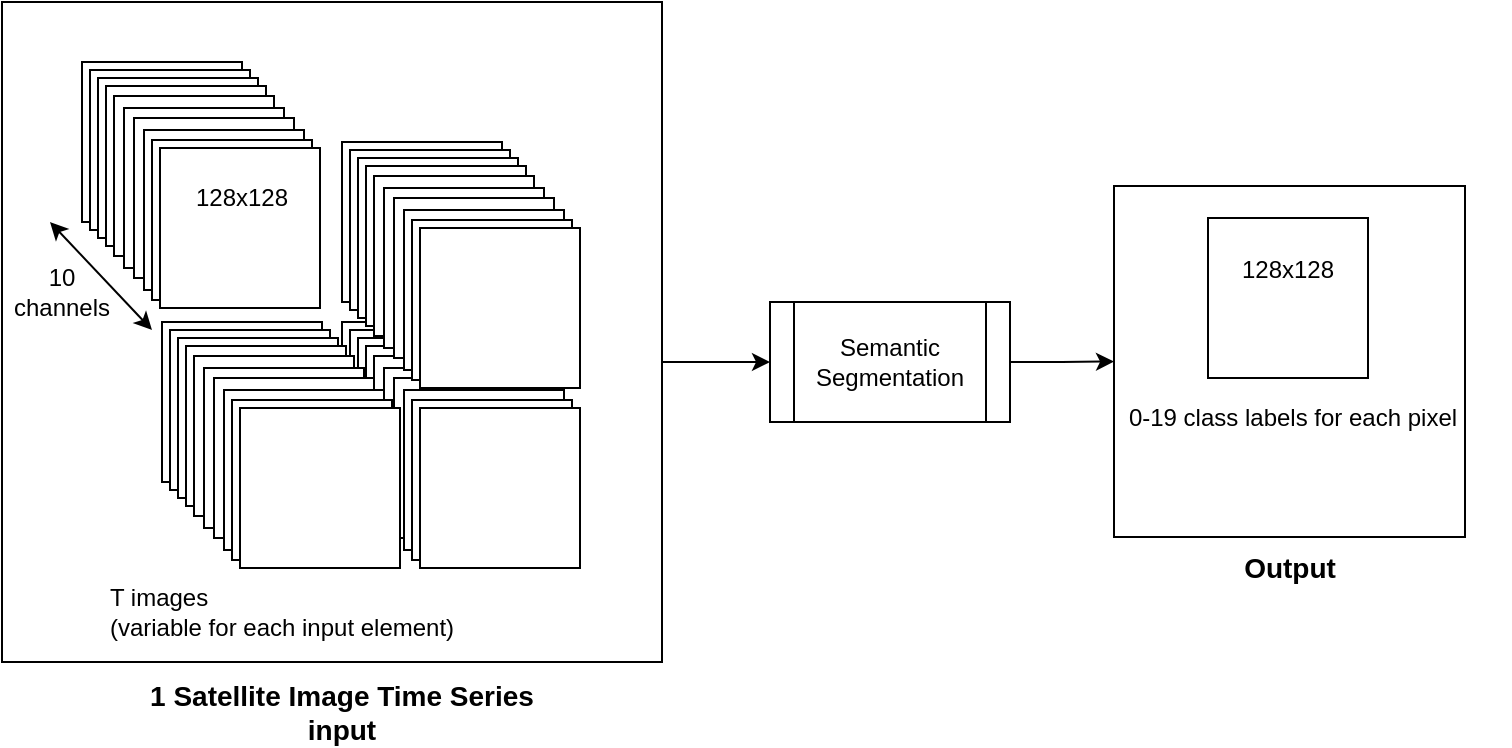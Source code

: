 <mxfile version="22.1.5" type="github">
  <diagram name="Page-1" id="_TESt1yOM_jHRzh0i_St">
    <mxGraphModel dx="1058" dy="614" grid="1" gridSize="10" guides="1" tooltips="1" connect="1" arrows="1" fold="1" page="1" pageScale="1" pageWidth="850" pageHeight="1100" math="0" shadow="0">
      <root>
        <mxCell id="0" />
        <mxCell id="1" parent="0" />
        <mxCell id="C4_OpRwlkixBQiQsbCnP-65" value="" style="edgeStyle=orthogonalEdgeStyle;rounded=0;orthogonalLoop=1;jettySize=auto;html=1;" edge="1" parent="1" source="C4_OpRwlkixBQiQsbCnP-62" target="C4_OpRwlkixBQiQsbCnP-64">
          <mxGeometry relative="1" as="geometry">
            <Array as="points">
              <mxPoint x="430" y="390" />
              <mxPoint x="430" y="390" />
            </Array>
          </mxGeometry>
        </mxCell>
        <mxCell id="C4_OpRwlkixBQiQsbCnP-62" value="" style="whiteSpace=wrap;html=1;aspect=fixed;" vertex="1" parent="1">
          <mxGeometry x="80" y="210" width="330" height="330" as="geometry" />
        </mxCell>
        <mxCell id="C4_OpRwlkixBQiQsbCnP-10" value="&lt;div style=&quot;text-align: left;&quot;&gt;&lt;span style=&quot;background-color: initial;&quot;&gt;T images&amp;nbsp;&lt;/span&gt;&lt;/div&gt;(variable for each input element)" style="text;strokeColor=none;align=center;fillColor=none;html=1;verticalAlign=middle;whiteSpace=wrap;rounded=0;" vertex="1" parent="1">
          <mxGeometry x="90" y="500" width="260" height="30" as="geometry" />
        </mxCell>
        <mxCell id="C4_OpRwlkixBQiQsbCnP-16" value="" style="group" vertex="1" connectable="0" parent="1">
          <mxGeometry x="250" y="370" width="119" height="123" as="geometry" />
        </mxCell>
        <mxCell id="C4_OpRwlkixBQiQsbCnP-17" value="" style="whiteSpace=wrap;html=1;aspect=fixed;movable=1;resizable=1;rotatable=1;deletable=1;editable=1;locked=0;connectable=1;" vertex="1" parent="C4_OpRwlkixBQiQsbCnP-16">
          <mxGeometry width="80" height="80" as="geometry" />
        </mxCell>
        <mxCell id="C4_OpRwlkixBQiQsbCnP-18" value="" style="whiteSpace=wrap;html=1;aspect=fixed;movable=1;resizable=1;rotatable=1;deletable=1;editable=1;locked=0;connectable=1;" vertex="1" parent="C4_OpRwlkixBQiQsbCnP-16">
          <mxGeometry x="4" y="4" width="80" height="80" as="geometry" />
        </mxCell>
        <mxCell id="C4_OpRwlkixBQiQsbCnP-19" value="" style="whiteSpace=wrap;html=1;aspect=fixed;movable=1;resizable=1;rotatable=1;deletable=1;editable=1;locked=0;connectable=1;" vertex="1" parent="C4_OpRwlkixBQiQsbCnP-16">
          <mxGeometry x="8" y="8" width="80" height="80" as="geometry" />
        </mxCell>
        <mxCell id="C4_OpRwlkixBQiQsbCnP-20" value="" style="whiteSpace=wrap;html=1;aspect=fixed;movable=1;resizable=1;rotatable=1;deletable=1;editable=1;locked=0;connectable=1;" vertex="1" parent="C4_OpRwlkixBQiQsbCnP-16">
          <mxGeometry x="12" y="12" width="80" height="80" as="geometry" />
        </mxCell>
        <mxCell id="C4_OpRwlkixBQiQsbCnP-21" value="" style="whiteSpace=wrap;html=1;aspect=fixed;movable=1;resizable=1;rotatable=1;deletable=1;editable=1;locked=0;connectable=1;" vertex="1" parent="C4_OpRwlkixBQiQsbCnP-16">
          <mxGeometry x="16" y="17" width="80" height="80" as="geometry" />
        </mxCell>
        <mxCell id="C4_OpRwlkixBQiQsbCnP-22" value="" style="whiteSpace=wrap;html=1;aspect=fixed;movable=1;resizable=1;rotatable=1;deletable=1;editable=1;locked=0;connectable=1;" vertex="1" parent="C4_OpRwlkixBQiQsbCnP-16">
          <mxGeometry x="21" y="23" width="80" height="80" as="geometry" />
        </mxCell>
        <mxCell id="C4_OpRwlkixBQiQsbCnP-23" value="" style="whiteSpace=wrap;html=1;aspect=fixed;movable=1;resizable=1;rotatable=1;deletable=1;editable=1;locked=0;connectable=1;" vertex="1" parent="C4_OpRwlkixBQiQsbCnP-16">
          <mxGeometry x="26" y="28" width="80" height="80" as="geometry" />
        </mxCell>
        <mxCell id="C4_OpRwlkixBQiQsbCnP-24" value="" style="whiteSpace=wrap;html=1;aspect=fixed;movable=1;resizable=1;rotatable=1;deletable=1;editable=1;locked=0;connectable=1;" vertex="1" parent="C4_OpRwlkixBQiQsbCnP-16">
          <mxGeometry x="31" y="34" width="80" height="80" as="geometry" />
        </mxCell>
        <mxCell id="C4_OpRwlkixBQiQsbCnP-25" value="" style="whiteSpace=wrap;html=1;aspect=fixed;movable=1;resizable=1;rotatable=1;deletable=1;editable=1;locked=0;connectable=1;" vertex="1" parent="C4_OpRwlkixBQiQsbCnP-16">
          <mxGeometry x="35" y="39" width="80" height="80" as="geometry" />
        </mxCell>
        <mxCell id="C4_OpRwlkixBQiQsbCnP-26" value="" style="whiteSpace=wrap;html=1;aspect=fixed;movable=1;resizable=1;rotatable=1;deletable=1;editable=1;locked=0;connectable=1;" vertex="1" parent="C4_OpRwlkixBQiQsbCnP-16">
          <mxGeometry x="39" y="43" width="80" height="80" as="geometry" />
        </mxCell>
        <mxCell id="C4_OpRwlkixBQiQsbCnP-15" value="" style="group" vertex="1" connectable="0" parent="1">
          <mxGeometry x="250" y="280" width="119" height="123" as="geometry" />
        </mxCell>
        <mxCell id="C4_OpRwlkixBQiQsbCnP-1" value="" style="whiteSpace=wrap;html=1;aspect=fixed;movable=1;resizable=1;rotatable=1;deletable=1;editable=1;locked=0;connectable=1;" vertex="1" parent="C4_OpRwlkixBQiQsbCnP-15">
          <mxGeometry width="80" height="80" as="geometry" />
        </mxCell>
        <mxCell id="C4_OpRwlkixBQiQsbCnP-2" value="" style="whiteSpace=wrap;html=1;aspect=fixed;movable=1;resizable=1;rotatable=1;deletable=1;editable=1;locked=0;connectable=1;" vertex="1" parent="C4_OpRwlkixBQiQsbCnP-15">
          <mxGeometry x="4" y="4" width="80" height="80" as="geometry" />
        </mxCell>
        <mxCell id="C4_OpRwlkixBQiQsbCnP-3" value="" style="whiteSpace=wrap;html=1;aspect=fixed;movable=1;resizable=1;rotatable=1;deletable=1;editable=1;locked=0;connectable=1;" vertex="1" parent="C4_OpRwlkixBQiQsbCnP-15">
          <mxGeometry x="8" y="8" width="80" height="80" as="geometry" />
        </mxCell>
        <mxCell id="C4_OpRwlkixBQiQsbCnP-4" value="" style="whiteSpace=wrap;html=1;aspect=fixed;movable=1;resizable=1;rotatable=1;deletable=1;editable=1;locked=0;connectable=1;" vertex="1" parent="C4_OpRwlkixBQiQsbCnP-15">
          <mxGeometry x="12" y="12" width="80" height="80" as="geometry" />
        </mxCell>
        <mxCell id="C4_OpRwlkixBQiQsbCnP-5" value="" style="whiteSpace=wrap;html=1;aspect=fixed;movable=1;resizable=1;rotatable=1;deletable=1;editable=1;locked=0;connectable=1;" vertex="1" parent="C4_OpRwlkixBQiQsbCnP-15">
          <mxGeometry x="16" y="17" width="80" height="80" as="geometry" />
        </mxCell>
        <mxCell id="C4_OpRwlkixBQiQsbCnP-6" value="" style="whiteSpace=wrap;html=1;aspect=fixed;movable=1;resizable=1;rotatable=1;deletable=1;editable=1;locked=0;connectable=1;" vertex="1" parent="C4_OpRwlkixBQiQsbCnP-15">
          <mxGeometry x="21" y="23" width="80" height="80" as="geometry" />
        </mxCell>
        <mxCell id="C4_OpRwlkixBQiQsbCnP-11" value="" style="whiteSpace=wrap;html=1;aspect=fixed;movable=1;resizable=1;rotatable=1;deletable=1;editable=1;locked=0;connectable=1;" vertex="1" parent="C4_OpRwlkixBQiQsbCnP-15">
          <mxGeometry x="26" y="28" width="80" height="80" as="geometry" />
        </mxCell>
        <mxCell id="C4_OpRwlkixBQiQsbCnP-12" value="" style="whiteSpace=wrap;html=1;aspect=fixed;movable=1;resizable=1;rotatable=1;deletable=1;editable=1;locked=0;connectable=1;" vertex="1" parent="C4_OpRwlkixBQiQsbCnP-15">
          <mxGeometry x="31" y="34" width="80" height="80" as="geometry" />
        </mxCell>
        <mxCell id="C4_OpRwlkixBQiQsbCnP-13" value="" style="whiteSpace=wrap;html=1;aspect=fixed;movable=1;resizable=1;rotatable=1;deletable=1;editable=1;locked=0;connectable=1;" vertex="1" parent="C4_OpRwlkixBQiQsbCnP-15">
          <mxGeometry x="35" y="39" width="80" height="80" as="geometry" />
        </mxCell>
        <mxCell id="C4_OpRwlkixBQiQsbCnP-14" value="" style="whiteSpace=wrap;html=1;aspect=fixed;movable=1;resizable=1;rotatable=1;deletable=1;editable=1;locked=0;connectable=1;" vertex="1" parent="C4_OpRwlkixBQiQsbCnP-15">
          <mxGeometry x="39" y="43" width="80" height="80" as="geometry" />
        </mxCell>
        <mxCell id="C4_OpRwlkixBQiQsbCnP-27" value="" style="group" vertex="1" connectable="0" parent="1">
          <mxGeometry x="160" y="370" width="138.5" height="123" as="geometry" />
        </mxCell>
        <mxCell id="C4_OpRwlkixBQiQsbCnP-28" value="" style="whiteSpace=wrap;html=1;aspect=fixed;movable=1;resizable=1;rotatable=1;deletable=1;editable=1;locked=0;connectable=1;" vertex="1" parent="C4_OpRwlkixBQiQsbCnP-27">
          <mxGeometry width="80" height="80" as="geometry" />
        </mxCell>
        <mxCell id="C4_OpRwlkixBQiQsbCnP-29" value="" style="whiteSpace=wrap;html=1;aspect=fixed;movable=1;resizable=1;rotatable=1;deletable=1;editable=1;locked=0;connectable=1;" vertex="1" parent="C4_OpRwlkixBQiQsbCnP-27">
          <mxGeometry x="4" y="4" width="80" height="80" as="geometry" />
        </mxCell>
        <mxCell id="C4_OpRwlkixBQiQsbCnP-30" value="" style="whiteSpace=wrap;html=1;aspect=fixed;movable=1;resizable=1;rotatable=1;deletable=1;editable=1;locked=0;connectable=1;" vertex="1" parent="C4_OpRwlkixBQiQsbCnP-27">
          <mxGeometry x="8" y="8" width="80" height="80" as="geometry" />
        </mxCell>
        <mxCell id="C4_OpRwlkixBQiQsbCnP-31" value="" style="whiteSpace=wrap;html=1;aspect=fixed;movable=1;resizable=1;rotatable=1;deletable=1;editable=1;locked=0;connectable=1;" vertex="1" parent="C4_OpRwlkixBQiQsbCnP-27">
          <mxGeometry x="12" y="12" width="80" height="80" as="geometry" />
        </mxCell>
        <mxCell id="C4_OpRwlkixBQiQsbCnP-32" value="" style="whiteSpace=wrap;html=1;aspect=fixed;movable=1;resizable=1;rotatable=1;deletable=1;editable=1;locked=0;connectable=1;" vertex="1" parent="C4_OpRwlkixBQiQsbCnP-27">
          <mxGeometry x="16" y="17" width="80" height="80" as="geometry" />
        </mxCell>
        <mxCell id="C4_OpRwlkixBQiQsbCnP-33" value="" style="whiteSpace=wrap;html=1;aspect=fixed;movable=1;resizable=1;rotatable=1;deletable=1;editable=1;locked=0;connectable=1;" vertex="1" parent="C4_OpRwlkixBQiQsbCnP-27">
          <mxGeometry x="21" y="23" width="80" height="80" as="geometry" />
        </mxCell>
        <mxCell id="C4_OpRwlkixBQiQsbCnP-34" value="" style="whiteSpace=wrap;html=1;aspect=fixed;movable=1;resizable=1;rotatable=1;deletable=1;editable=1;locked=0;connectable=1;" vertex="1" parent="C4_OpRwlkixBQiQsbCnP-27">
          <mxGeometry x="26" y="28" width="80" height="80" as="geometry" />
        </mxCell>
        <mxCell id="C4_OpRwlkixBQiQsbCnP-35" value="" style="whiteSpace=wrap;html=1;aspect=fixed;movable=1;resizable=1;rotatable=1;deletable=1;editable=1;locked=0;connectable=1;" vertex="1" parent="C4_OpRwlkixBQiQsbCnP-27">
          <mxGeometry x="31" y="34" width="80" height="80" as="geometry" />
        </mxCell>
        <mxCell id="C4_OpRwlkixBQiQsbCnP-36" value="" style="whiteSpace=wrap;html=1;aspect=fixed;movable=1;resizable=1;rotatable=1;deletable=1;editable=1;locked=0;connectable=1;" vertex="1" parent="C4_OpRwlkixBQiQsbCnP-27">
          <mxGeometry x="35" y="39" width="80" height="80" as="geometry" />
        </mxCell>
        <mxCell id="C4_OpRwlkixBQiQsbCnP-37" value="" style="whiteSpace=wrap;html=1;aspect=fixed;movable=1;resizable=1;rotatable=1;deletable=1;editable=1;locked=0;connectable=1;" vertex="1" parent="C4_OpRwlkixBQiQsbCnP-27">
          <mxGeometry x="39" y="43" width="80" height="80" as="geometry" />
        </mxCell>
        <mxCell id="C4_OpRwlkixBQiQsbCnP-61" value="" style="group" vertex="1" connectable="0" parent="1">
          <mxGeometry x="80" y="240" width="159" height="130" as="geometry" />
        </mxCell>
        <mxCell id="C4_OpRwlkixBQiQsbCnP-38" value="" style="group" vertex="1" connectable="0" parent="C4_OpRwlkixBQiQsbCnP-61">
          <mxGeometry x="40" width="119" height="123" as="geometry" />
        </mxCell>
        <mxCell id="C4_OpRwlkixBQiQsbCnP-39" value="" style="whiteSpace=wrap;html=1;aspect=fixed;movable=1;resizable=1;rotatable=1;deletable=1;editable=1;locked=0;connectable=1;" vertex="1" parent="C4_OpRwlkixBQiQsbCnP-38">
          <mxGeometry width="80" height="80" as="geometry" />
        </mxCell>
        <mxCell id="C4_OpRwlkixBQiQsbCnP-40" value="" style="whiteSpace=wrap;html=1;aspect=fixed;movable=1;resizable=1;rotatable=1;deletable=1;editable=1;locked=0;connectable=1;" vertex="1" parent="C4_OpRwlkixBQiQsbCnP-38">
          <mxGeometry x="4" y="4" width="80" height="80" as="geometry" />
        </mxCell>
        <mxCell id="C4_OpRwlkixBQiQsbCnP-41" value="" style="whiteSpace=wrap;html=1;aspect=fixed;movable=1;resizable=1;rotatable=1;deletable=1;editable=1;locked=0;connectable=1;" vertex="1" parent="C4_OpRwlkixBQiQsbCnP-38">
          <mxGeometry x="8" y="8" width="80" height="80" as="geometry" />
        </mxCell>
        <mxCell id="C4_OpRwlkixBQiQsbCnP-42" value="" style="whiteSpace=wrap;html=1;aspect=fixed;movable=1;resizable=1;rotatable=1;deletable=1;editable=1;locked=0;connectable=1;" vertex="1" parent="C4_OpRwlkixBQiQsbCnP-38">
          <mxGeometry x="12" y="12" width="80" height="80" as="geometry" />
        </mxCell>
        <mxCell id="C4_OpRwlkixBQiQsbCnP-43" value="" style="whiteSpace=wrap;html=1;aspect=fixed;movable=1;resizable=1;rotatable=1;deletable=1;editable=1;locked=0;connectable=1;" vertex="1" parent="C4_OpRwlkixBQiQsbCnP-38">
          <mxGeometry x="16" y="17" width="80" height="80" as="geometry" />
        </mxCell>
        <mxCell id="C4_OpRwlkixBQiQsbCnP-44" value="" style="whiteSpace=wrap;html=1;aspect=fixed;movable=1;resizable=1;rotatable=1;deletable=1;editable=1;locked=0;connectable=1;" vertex="1" parent="C4_OpRwlkixBQiQsbCnP-38">
          <mxGeometry x="21" y="23" width="80" height="80" as="geometry" />
        </mxCell>
        <mxCell id="C4_OpRwlkixBQiQsbCnP-45" value="" style="whiteSpace=wrap;html=1;aspect=fixed;movable=1;resizable=1;rotatable=1;deletable=1;editable=1;locked=0;connectable=1;" vertex="1" parent="C4_OpRwlkixBQiQsbCnP-38">
          <mxGeometry x="26" y="28" width="80" height="80" as="geometry" />
        </mxCell>
        <mxCell id="C4_OpRwlkixBQiQsbCnP-46" value="" style="whiteSpace=wrap;html=1;aspect=fixed;movable=1;resizable=1;rotatable=1;deletable=1;editable=1;locked=0;connectable=1;" vertex="1" parent="C4_OpRwlkixBQiQsbCnP-38">
          <mxGeometry x="31" y="34" width="80" height="80" as="geometry" />
        </mxCell>
        <mxCell id="C4_OpRwlkixBQiQsbCnP-47" value="" style="whiteSpace=wrap;html=1;aspect=fixed;movable=1;resizable=1;rotatable=1;deletable=1;editable=1;locked=0;connectable=1;" vertex="1" parent="C4_OpRwlkixBQiQsbCnP-38">
          <mxGeometry x="35" y="39" width="80" height="80" as="geometry" />
        </mxCell>
        <mxCell id="C4_OpRwlkixBQiQsbCnP-48" value="" style="whiteSpace=wrap;html=1;aspect=fixed;movable=1;resizable=1;rotatable=1;deletable=1;editable=1;locked=0;connectable=1;" vertex="1" parent="C4_OpRwlkixBQiQsbCnP-38">
          <mxGeometry x="39" y="43" width="80" height="80" as="geometry" />
        </mxCell>
        <mxCell id="C4_OpRwlkixBQiQsbCnP-9" value="" style="endArrow=classic;startArrow=classic;html=1;rounded=0;" edge="1" parent="C4_OpRwlkixBQiQsbCnP-38">
          <mxGeometry width="50" height="50" relative="1" as="geometry">
            <mxPoint x="-16" y="80" as="sourcePoint" />
            <mxPoint x="35" y="134" as="targetPoint" />
          </mxGeometry>
        </mxCell>
        <mxCell id="C4_OpRwlkixBQiQsbCnP-8" value="128x128" style="text;strokeColor=none;align=center;fillColor=none;html=1;verticalAlign=middle;whiteSpace=wrap;rounded=0;" vertex="1" parent="C4_OpRwlkixBQiQsbCnP-38">
          <mxGeometry x="50" y="53" width="60" height="30" as="geometry" />
        </mxCell>
        <mxCell id="C4_OpRwlkixBQiQsbCnP-60" value="10 channels" style="text;strokeColor=none;align=center;fillColor=none;html=1;verticalAlign=middle;whiteSpace=wrap;rounded=0;" vertex="1" parent="C4_OpRwlkixBQiQsbCnP-61">
          <mxGeometry y="100" width="60" height="30" as="geometry" />
        </mxCell>
        <mxCell id="C4_OpRwlkixBQiQsbCnP-63" value="&lt;b&gt;&lt;font style=&quot;font-size: 14px;&quot;&gt;1 Satellite Image Time Series input&lt;/font&gt;&lt;/b&gt;" style="text;strokeColor=none;align=center;fillColor=none;html=1;verticalAlign=middle;whiteSpace=wrap;rounded=0;" vertex="1" parent="1">
          <mxGeometry x="140" y="550" width="220" height="30" as="geometry" />
        </mxCell>
        <mxCell id="C4_OpRwlkixBQiQsbCnP-69" value="" style="edgeStyle=orthogonalEdgeStyle;rounded=0;orthogonalLoop=1;jettySize=auto;html=1;" edge="1" parent="1" source="C4_OpRwlkixBQiQsbCnP-64" target="C4_OpRwlkixBQiQsbCnP-66">
          <mxGeometry relative="1" as="geometry" />
        </mxCell>
        <mxCell id="C4_OpRwlkixBQiQsbCnP-64" value="Semantic Segmentation" style="shape=process;whiteSpace=wrap;html=1;backgroundOutline=1;" vertex="1" parent="1">
          <mxGeometry x="464" y="360" width="120" height="60" as="geometry" />
        </mxCell>
        <mxCell id="C4_OpRwlkixBQiQsbCnP-66" value="" style="whiteSpace=wrap;html=1;aspect=fixed;" vertex="1" parent="1">
          <mxGeometry x="636" y="302" width="175.5" height="175.5" as="geometry" />
        </mxCell>
        <mxCell id="C4_OpRwlkixBQiQsbCnP-72" value="&lt;b&gt;&lt;font style=&quot;font-size: 14px;&quot;&gt;Output&lt;/font&gt;&lt;/b&gt;" style="text;strokeColor=none;align=center;fillColor=none;html=1;verticalAlign=middle;whiteSpace=wrap;rounded=0;" vertex="1" parent="1">
          <mxGeometry x="613.75" y="477.5" width="220" height="30" as="geometry" />
        </mxCell>
        <mxCell id="C4_OpRwlkixBQiQsbCnP-75" style="edgeStyle=orthogonalEdgeStyle;rounded=0;orthogonalLoop=1;jettySize=auto;html=1;exitX=0.5;exitY=1;exitDx=0;exitDy=0;" edge="1" parent="1" source="C4_OpRwlkixBQiQsbCnP-72" target="C4_OpRwlkixBQiQsbCnP-72">
          <mxGeometry relative="1" as="geometry" />
        </mxCell>
        <mxCell id="C4_OpRwlkixBQiQsbCnP-76" value="0-19 class labels for each pixel" style="text;html=1;align=center;verticalAlign=middle;resizable=0;points=[];autosize=1;strokeColor=none;fillColor=none;" vertex="1" parent="1">
          <mxGeometry x="630" y="403" width="190" height="30" as="geometry" />
        </mxCell>
        <mxCell id="C4_OpRwlkixBQiQsbCnP-77" value="" style="group" vertex="1" connectable="0" parent="1">
          <mxGeometry x="683" y="318" width="80" height="80" as="geometry" />
        </mxCell>
        <mxCell id="C4_OpRwlkixBQiQsbCnP-67" value="" style="whiteSpace=wrap;html=1;aspect=fixed;" vertex="1" parent="C4_OpRwlkixBQiQsbCnP-77">
          <mxGeometry width="80" height="80" as="geometry" />
        </mxCell>
        <mxCell id="C4_OpRwlkixBQiQsbCnP-70" value="128x128" style="text;strokeColor=none;align=center;fillColor=none;html=1;verticalAlign=middle;whiteSpace=wrap;rounded=0;" vertex="1" parent="C4_OpRwlkixBQiQsbCnP-77">
          <mxGeometry x="10" y="11" width="60" height="30" as="geometry" />
        </mxCell>
      </root>
    </mxGraphModel>
  </diagram>
</mxfile>
